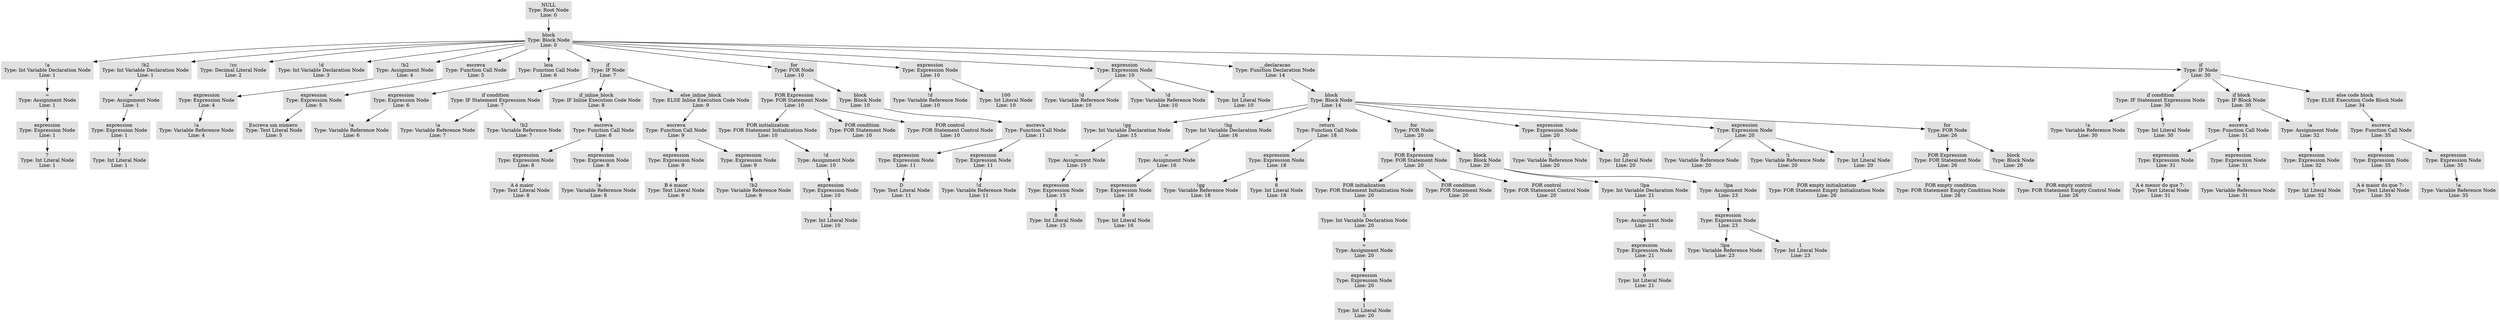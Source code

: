 digraph AST {
  node [shape=box, style=filled, color="#E0E0E0"];
  "0x555555565608" [label="NULL\nType: Root Node\nLine: 0"];
  "0x555555565608" -> "0x5555555674e8";
  "0x5555555674e8" [label="block\nType: Block Node\nLine: 0"];
  "0x5555555674e8" -> "0x555555567598";
  "0x555555567598" [label="!a\nType: Int Variable Declaration Node\nLine: 1"];
  "0x555555567598" -> "0x555555567978";
  "0x555555567978" [label="=\nType: Assignment Node\nLine: 1"];
  "0x555555567978" -> "0x5555555679d8";
  "0x5555555679d8" [label="expression\nType: Expression Node\nLine: 1"];
  "0x5555555679d8" -> "0x555555567a38";
  "0x555555567a38" [label="7\nType: Int Literal Node\nLine: 1"];
  "0x5555555674e8" -> "0x555555567648";
  "0x555555567648" [label="!b2\nType: Int Variable Declaration Node\nLine: 1"];
  "0x555555567648" -> "0x5555555677f8";
  "0x5555555677f8" [label="=\nType: Assignment Node\nLine: 1"];
  "0x5555555677f8" -> "0x555555567858";
  "0x555555567858" [label="expression\nType: Expression Node\nLine: 1"];
  "0x555555567858" -> "0x5555555678b8";
  "0x5555555678b8" [label="7\nType: Int Literal Node\nLine: 1"];
  "0x5555555674e8" -> "0x555555567b18";
  "0x555555567b18" [label="!cc\nType: Decimal Literal Node\nLine: 2"];
  "0x5555555674e8" -> "0x555555569608";
  "0x555555569608" [label="!d\nType: Int Variable Declaration Node\nLine: 3"];
  "0x5555555674e8" -> "0x555555569648";
  "0x555555569648" [label="!b2\nType: Assignment Node\nLine: 4"];
  "0x555555569648" -> "0x5555555696c8";
  "0x5555555696c8" [label="expression\nType: Expression Node\nLine: 4"];
  "0x5555555696c8" -> "0x555555569748";
  "0x555555569748" [label="!a\nType: Variable Reference Node\nLine: 4"];
  "0x5555555674e8" -> "0x5555555697c8";
  "0x5555555697c8" [label="escreva\nType: Function Call Node\nLine: 5"];
  "0x5555555697c8" -> "0x555555569828";
  "0x555555569828" [label="expression\nType: Expression Node\nLine: 5"];
  "0x555555569828" -> "0x5555555698a8";
  "0x5555555698a8" [label="Escreva um número \nType: Text Literal Node\nLine: 5"];
  "0x5555555674e8" -> "0x555555569908";
  "0x555555569908" [label="leia\nType: Function Call Node\nLine: 6"];
  "0x555555569908" -> "0x555555569688";
  "0x555555569688" [label="expression\nType: Expression Node\nLine: 6"];
  "0x555555569688" -> "0x5555555699f8";
  "0x5555555699f8" [label="!a\nType: Variable Reference Node\nLine: 6"];
  "0x5555555674e8" -> "0x555555569a78";
  "0x555555569a78" [label="if\nType: IF Node\nLine: 7"];
  "0x555555569a78" -> "0x555555569ad8";
  "0x555555569ad8" [label="if condition\nType: IF Statement Expression Node\nLine: 7"];
  "0x555555569ad8" -> "0x555555569b58";
  "0x555555569b58" [label="!a\nType: Variable Reference Node\nLine: 7"];
  "0x555555569ad8" -> "0x555555569bd8";
  "0x555555569bd8" [label="!b2\nType: Variable Reference Node\nLine: 7"];
  "0x555555569a78" -> "0x555555569c38";
  "0x555555569c38" [label="if_inline_block\nType: IF Inline Execution Code Node\nLine: 8"];
  "0x555555569c38" -> "0x555555569c98";
  "0x555555569c98" [label="escreva\nType: Function Call Node\nLine: 8"];
  "0x555555569c98" -> "0x555555569d18";
  "0x555555569d18" [label="expression\nType: Expression Node\nLine: 8"];
  "0x555555569d18" -> "0x555555569d98";
  "0x555555569d98" [label=" A é maior\nType: Text Literal Node\nLine: 8"];
  "0x555555569c98" -> "0x555555569e18";
  "0x555555569e18" [label="expression\nType: Expression Node\nLine: 8"];
  "0x555555569e18" -> "0x555555569e78";
  "0x555555569e78" [label="!a\nType: Variable Reference Node\nLine: 8"];
  "0x555555569a78" -> "0x555555569ef8";
  "0x555555569ef8" [label="else_inline_block\nType: ELSE Inline Execution Code Node\nLine: 9"];
  "0x555555569ef8" -> "0x555555569f98";
  "0x555555569f98" [label="escreva\nType: Function Call Node\nLine: 9"];
  "0x555555569f98" -> "0x555555569ff8";
  "0x555555569ff8" [label="expression\nType: Expression Node\nLine: 9"];
  "0x555555569ff8" -> "0x55555556a078";
  "0x55555556a078" [label="B é maior\nType: Text Literal Node\nLine: 9"];
  "0x555555569f98" -> "0x55555556a0f8";
  "0x55555556a0f8" [label="expression\nType: Expression Node\nLine: 9"];
  "0x55555556a0f8" -> "0x55555556a158";
  "0x55555556a158" [label="!b2\nType: Variable Reference Node\nLine: 9"];
  "0x5555555674e8" -> "0x55555556a1d8";
  "0x55555556a1d8" [label="for\nType: FOR Node\nLine: 10"];
  "0x55555556a1d8" -> "0x55555556a298";
  "0x55555556a298" [label="FOR Expression\nType: FOR Statement Node\nLine: 10"];
  "0x55555556a298" -> "0x55555556a318";
  "0x55555556a318" [label="FOR initialization\nType: FOR Statement Initialization Node\nLine: 10"];
  "0x55555556a318" -> "0x55555556a3a8";
  "0x55555556a3a8" [label="!d\nType: Assignment Node\nLine: 10"];
  "0x55555556a3a8" -> "0x55555556a428";
  "0x55555556a428" [label="expression\nType: Expression Node\nLine: 10"];
  "0x55555556a428" -> "0x55555556a4a8";
  "0x55555556a4a8" [label="1\nType: Int Literal Node\nLine: 10"];
  "0x55555556a298" -> "0x55555556a528";
  "0x55555556a528" [label="FOR condition\nType: FOR Statement Node\nLine: 10"];
  "0x55555556a298" -> "0x55555556a6c8";
  "0x55555556a6c8" [label="FOR control\nType: FOR Statement Control Node\nLine: 10"];
  "0x55555556a1d8" -> "0x55555556a978";
  "0x55555556a978" [label="block\nType: Block Node\nLine: 10"];
  "0x55555556a978" -> "0x55555556a9b8";
  "0x55555556a9b8" [label="escreva\nType: Function Call Node\nLine: 11"];
  "0x55555556a9b8" -> "0x55555556aa38";
  "0x55555556aa38" [label="expression\nType: Expression Node\nLine: 11"];
  "0x55555556aa38" -> "0x55555556aab8";
  "0x55555556aab8" [label="D\nType: Text Literal Node\nLine: 11"];
  "0x55555556a9b8" -> "0x55555556ab38";
  "0x55555556ab38" [label="expression\nType: Expression Node\nLine: 11"];
  "0x55555556ab38" -> "0x55555556ab98";
  "0x55555556ab98" [label="!d\nType: Variable Reference Node\nLine: 11"];
  "0x5555555674e8" -> "0x55555556a588";
  "0x55555556a588" [label="expression\nType: Expression Node\nLine: 10"];
  "0x55555556a588" -> "0x55555556a5e8";
  "0x55555556a5e8" [label="!d\nType: Variable Reference Node\nLine: 10"];
  "0x55555556a588" -> "0x55555556a668";
  "0x55555556a668" [label="100\nType: Int Literal Node\nLine: 10"];
  "0x5555555674e8" -> "0x55555556a758";
  "0x55555556a758" [label="expression\nType: Expression Node\nLine: 10"];
  "0x55555556a758" -> "0x55555556a808";
  "0x55555556a808" [label="!d\nType: Variable Reference Node\nLine: 10"];
  "0x55555556a758" -> "0x55555556a888";
  "0x55555556a888" [label="!d\nType: Variable Reference Node\nLine: 10"];
  "0x55555556a758" -> "0x55555556a8e8";
  "0x55555556a8e8" [label="2\nType: Int Literal Node\nLine: 10"];
  "0x5555555674e8" -> "0x55555556bc58";
  "0x55555556bc58" [label="__declaracao\nType: Function Declaration Node\nLine: 14"];
  "0x55555556bc58" -> "0x55555556bcb8";
  "0x55555556bcb8" [label="block\nType: Block Node\nLine: 14"];
  "0x55555556bcb8" -> "0x55555556bd88";
  "0x55555556bd88" [label="!gg\nType: Int Variable Declaration Node\nLine: 15"];
  "0x55555556bd88" -> "0x55555556bf48";
  "0x55555556bf48" [label="=\nType: Assignment Node\nLine: 15"];
  "0x55555556bf48" -> "0x55555556bfa8";
  "0x55555556bfa8" [label="expression\nType: Expression Node\nLine: 15"];
  "0x55555556bfa8" -> "0x55555556c008";
  "0x55555556c008" [label="8\nType: Int Literal Node\nLine: 15"];
  "0x55555556bcb8" -> "0x55555556c0f8";
  "0x55555556c0f8" [label="!hg\nType: Int Variable Declaration Node\nLine: 16"];
  "0x55555556c0f8" -> "0x55555556c298";
  "0x55555556c298" [label="=\nType: Assignment Node\nLine: 16"];
  "0x55555556c298" -> "0x55555556c2f8";
  "0x55555556c2f8" [label="expression\nType: Expression Node\nLine: 16"];
  "0x55555556c2f8" -> "0x55555556c358";
  "0x55555556c358" [label="9\nType: Int Literal Node\nLine: 16"];
  "0x55555556bcb8" -> "0x55555556c418";
  "0x55555556c418" [label="return\nType: Function Call Node\nLine: 18"];
  "0x55555556c418" -> "0x55555556c488";
  "0x55555556c488" [label="expression\nType: Expression Node\nLine: 18"];
  "0x55555556c488" -> "0x55555556c4e8";
  "0x55555556c4e8" [label="!gg\nType: Variable Reference Node\nLine: 18"];
  "0x55555556c488" -> "0x55555556c568";
  "0x55555556c568" [label="8\nType: Int Literal Node\nLine: 18"];
  "0x55555556bcb8" -> "0x55555556c5c8";
  "0x55555556c5c8" [label="for\nType: FOR Node\nLine: 20"];
  "0x55555556c5c8" -> "0x55555556c628";
  "0x55555556c628" [label="FOR Expression\nType: FOR Statement Node\nLine: 20"];
  "0x55555556c628" -> "0x55555556c6a8";
  "0x55555556c6a8" [label="FOR initialization\nType: FOR Statement Initialization Node\nLine: 20"];
  "0x55555556c6a8" -> "0x55555556c788";
  "0x55555556c788" [label="!i\nType: Int Variable Declaration Node\nLine: 20"];
  "0x55555556c788" -> "0x55555556c948";
  "0x55555556c948" [label="=\nType: Assignment Node\nLine: 20"];
  "0x55555556c948" -> "0x55555556c9a8";
  "0x55555556c9a8" [label="expression\nType: Expression Node\nLine: 20"];
  "0x55555556c9a8" -> "0x55555556ca08";
  "0x55555556ca08" [label="1\nType: Int Literal Node\nLine: 20"];
  "0x55555556c628" -> "0x55555556cac8";
  "0x55555556cac8" [label="FOR condition\nType: FOR Statement Node\nLine: 20"];
  "0x55555556c628" -> "0x55555556cc88";
  "0x55555556cc88" [label="FOR control\nType: FOR Statement Control Node\nLine: 20"];
  "0x55555556c5c8" -> "0x55555556cec8";
  "0x55555556cec8" [label="block\nType: Block Node\nLine: 20"];
  "0x55555556cec8" -> "0x55555556cf28";
  "0x55555556cf28" [label="!lpa\nType: Int Variable Declaration Node\nLine: 21"];
  "0x55555556cf28" -> "0x55555556d0e8";
  "0x55555556d0e8" [label="=\nType: Assignment Node\nLine: 21"];
  "0x55555556d0e8" -> "0x55555556d148";
  "0x55555556d148" [label="expression\nType: Expression Node\nLine: 21"];
  "0x55555556d148" -> "0x55555556d1a8";
  "0x55555556d1a8" [label="0\nType: Int Literal Node\nLine: 21"];
  "0x55555556cec8" -> "0x55555556d268";
  "0x55555556d268" [label="!lpa\nType: Assignment Node\nLine: 23"];
  "0x55555556d268" -> "0x55555556d2a8";
  "0x55555556d2a8" [label="expression\nType: Expression Node\nLine: 23"];
  "0x55555556d2a8" -> "0x55555556d328";
  "0x55555556d328" [label="!lpa\nType: Variable Reference Node\nLine: 23"];
  "0x55555556d2a8" -> "0x55555556d3a8";
  "0x55555556d3a8" [label="1\nType: Int Literal Node\nLine: 23"];
  "0x55555556bcb8" -> "0x55555556cb08";
  "0x55555556cb08" [label="expression\nType: Expression Node\nLine: 20"];
  "0x55555556cb08" -> "0x55555556cba8";
  "0x55555556cba8" [label="!i\nType: Variable Reference Node\nLine: 20"];
  "0x55555556cb08" -> "0x55555556cc28";
  "0x55555556cc28" [label="20\nType: Int Literal Node\nLine: 20"];
  "0x55555556bcb8" -> "0x55555556cd18";
  "0x55555556cd18" [label="expression\nType: Expression Node\nLine: 20"];
  "0x55555556cd18" -> "0x55555556cd58";
  "0x55555556cd58" [label="!i\nType: Variable Reference Node\nLine: 20"];
  "0x55555556cd18" -> "0x55555556cdd8";
  "0x55555556cdd8" [label="!i\nType: Variable Reference Node\nLine: 20"];
  "0x55555556cd18" -> "0x55555556ce38";
  "0x55555556ce38" [label="1\nType: Int Literal Node\nLine: 20"];
  "0x55555556bcb8" -> "0x55555556d408";
  "0x55555556d408" [label="for\nType: FOR Node\nLine: 26"];
  "0x55555556d408" -> "0x55555556cb68";
  "0x55555556cb68" [label="FOR Expression\nType: FOR Statement Node\nLine: 26"];
  "0x55555556cb68" -> "0x55555556d4f8";
  "0x55555556d4f8" [label="FOR empty initialization\nType: FOR Statement Empty Initialization Node\nLine: 26"];
  "0x55555556cb68" -> "0x55555556d588";
  "0x55555556d588" [label="FOR empty condition\nType: FOR Statement Empty Condition Node\nLine: 26"];
  "0x55555556cb68" -> "0x55555556d5f8";
  "0x55555556d5f8" [label="FOR empty control\nType: FOR Statement Empty Control Node\nLine: 26"];
  "0x55555556d408" -> "0x55555556d698";
  "0x55555556d698" [label="block\nType: Block Node\nLine: 26"];
  "0x5555555674e8" -> "0x55555556ac48";
  "0x55555556ac48" [label="if\nType: IF Node\nLine: 30"];
  "0x55555556ac48" -> "0x55555556ad08";
  "0x55555556ad08" [label="if condition\nType: IF Statement Expression Node\nLine: 30"];
  "0x55555556ad08" -> "0x55555556ad48";
  "0x55555556ad48" [label="!a\nType: Variable Reference Node\nLine: 30"];
  "0x55555556ad08" -> "0x55555556ada8";
  "0x55555556ada8" [label="7\nType: Int Literal Node\nLine: 30"];
  "0x55555556ac48" -> "0x55555556ae08";
  "0x55555556ae08" [label="if block\nType: IF Block Node\nLine: 30"];
  "0x55555556ae08" -> "0x55555556ae68";
  "0x55555556ae68" [label="escreva\nType: Function Call Node\nLine: 31"];
  "0x55555556ae68" -> "0x55555556aee8";
  "0x55555556aee8" [label="expression\nType: Expression Node\nLine: 31"];
  "0x55555556aee8" -> "0x55555556af68";
  "0x55555556af68" [label="A é menor do que 7: \nType: Text Literal Node\nLine: 31"];
  "0x55555556ae68" -> "0x55555556afc8";
  "0x55555556afc8" [label="expression\nType: Expression Node\nLine: 31"];
  "0x55555556afc8" -> "0x55555556b028";
  "0x55555556b028" [label="!a\nType: Variable Reference Node\nLine: 31"];
  "0x55555556ae08" -> "0x55555556b0a8";
  "0x55555556b0a8" [label="!a\nType: Assignment Node\nLine: 32"];
  "0x55555556b0a8" -> "0x55555556b108";
  "0x55555556b108" [label="expression\nType: Expression Node\nLine: 32"];
  "0x55555556b108" -> "0x55555556b188";
  "0x55555556b188" [label="7\nType: Int Literal Node\nLine: 32"];
  "0x55555556ac48" -> "0x55555556b208";
  "0x55555556b208" [label="else code block\nType: ELSE Execution Code Block Node\nLine: 34"];
  "0x55555556b208" -> "0x55555556b298";
  "0x55555556b298" [label="escreva\nType: Function Call Node\nLine: 35"];
  "0x55555556b298" -> "0x55555556b2f8";
  "0x55555556b2f8" [label="expression\nType: Expression Node\nLine: 35"];
  "0x55555556b2f8" -> "0x55555556b378";
  "0x55555556b378" [label="A é maior do que 7: \nType: Text Literal Node\nLine: 35"];
  "0x55555556b298" -> "0x55555556b3d8";
  "0x55555556b3d8" [label="expression\nType: Expression Node\nLine: 35"];
  "0x55555556b3d8" -> "0x55555556b438";
  "0x55555556b438" [label="!a\nType: Variable Reference Node\nLine: 35"];
}
